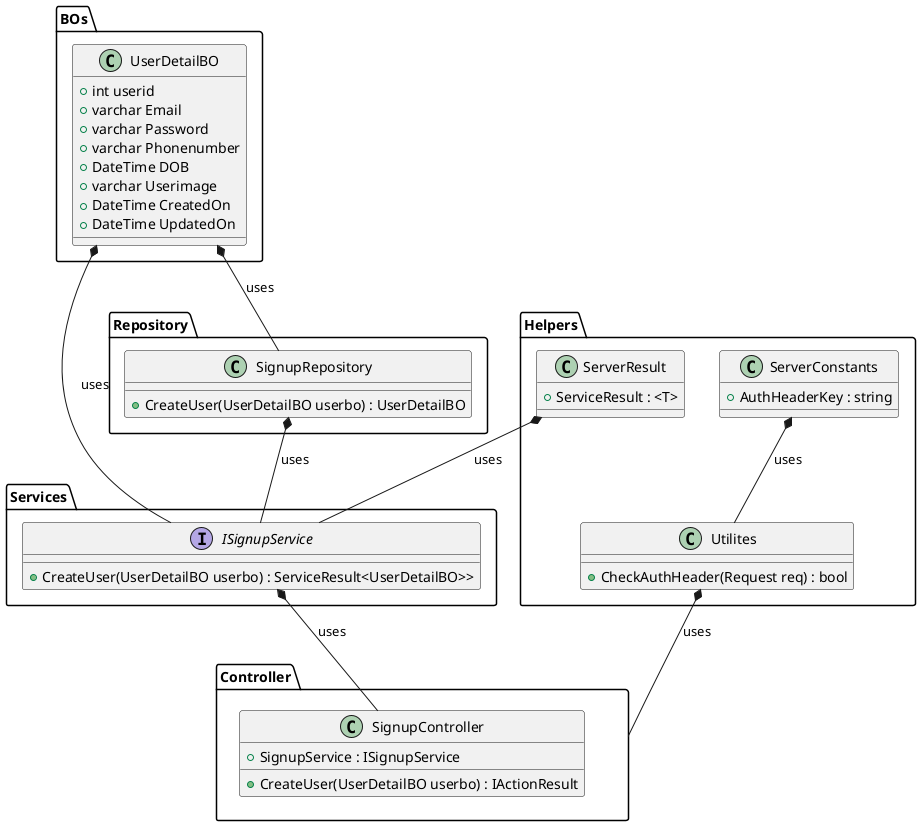 @startuml 
package Controller {
class SignupController {
   + SignupService : ISignupService
   + CreateUser(UserDetailBO userbo) : IActionResult
} 

}
package "Services" {
    interface ISignupService {
 
      + CreateUser(UserDetailBO userbo) : ServiceResult<UserDetailBO>>
    }
}

package "Repository" {
    class SignupRepository {

  + CreateUser(UserDetailBO userbo) : UserDetailBO
        
    }
}

package "BOs"{
   
    class UserDetailBO {
        + int userid
        + varchar Email
        + varchar Password
        + varchar Phonenumber
        + DateTime DOB
        +varchar Userimage
        + DateTime CreatedOn
        + DateTime UpdatedOn     
    }
  
}
package Helpers {
    Class Utilites {
        + CheckAuthHeader(Request req) : bool
    }

    Class ServerConstants {
        + AuthHeaderKey : string
    }
      Class ServerResult {
        + ServiceResult : <T>
    }
}

ISignupService *-- SignupController : uses
SignupRepository *-- ISignupService : uses
UserDetailBO *-- ISignupService : uses
UserDetailBO *-- SignupRepository : uses
ServerResult*--ISignupService : uses
Utilites *-- Controller : uses
ServerConstants *-- Utilites : uses
@enduml